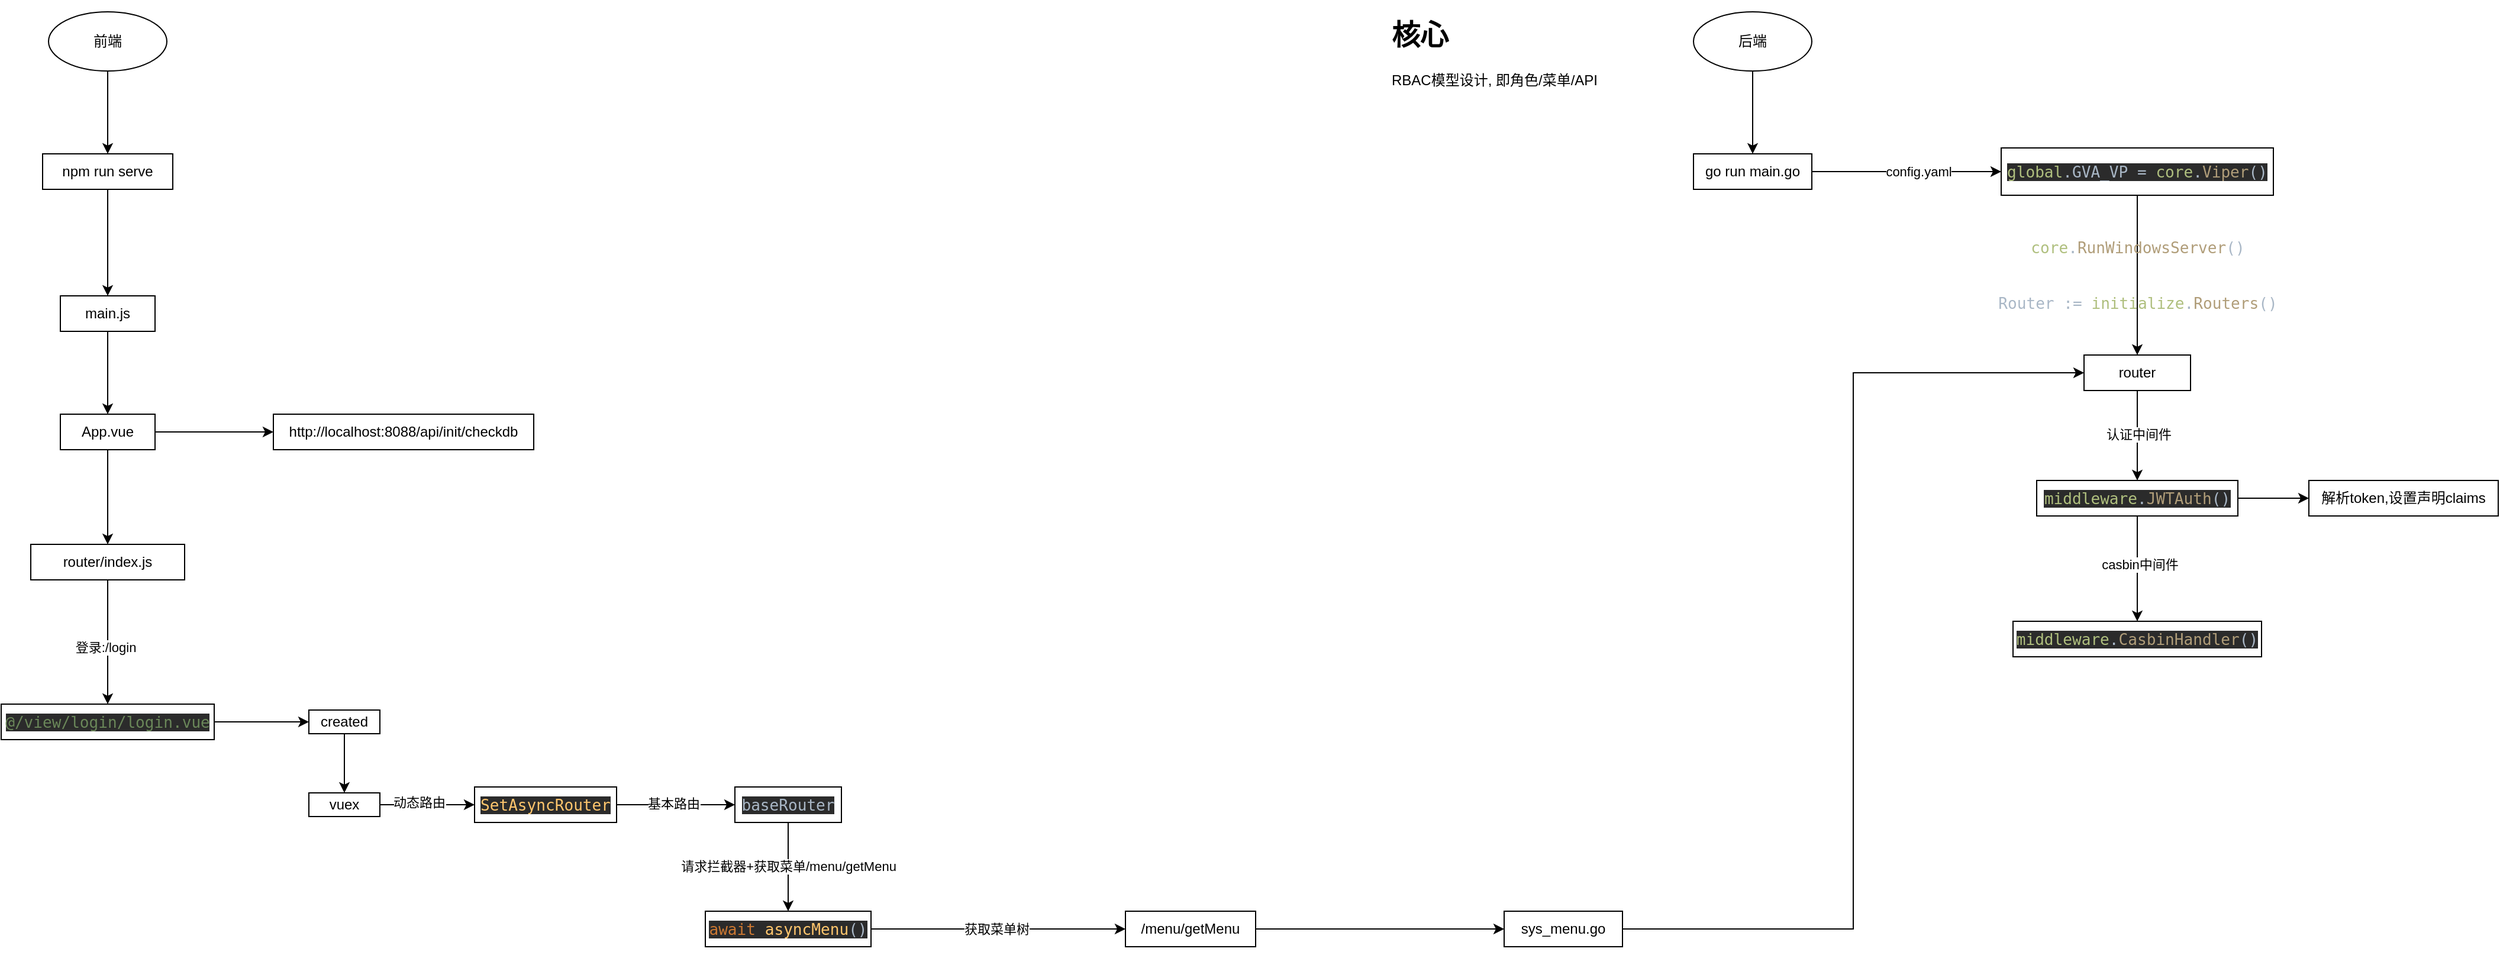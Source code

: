 <mxfile version="14.1.5" type="device"><diagram id="dh_9EPmsaTxK6DQpruPp" name="主流程"><mxGraphModel dx="3518" dy="925" grid="1" gridSize="10" guides="1" tooltips="1" connect="1" arrows="1" fold="1" page="1" pageScale="1" pageWidth="827" pageHeight="1169" math="0" shadow="0"><root><mxCell id="0"/><mxCell id="1" parent="0"/><mxCell id="x81zu9erOzafBawy34FH-3" value="http://localhost:8088/api/init/checkdb" style="whiteSpace=wrap;html=1;" parent="1" vertex="1"><mxGeometry x="-720" y="380" width="220" height="30" as="geometry"/></mxCell><mxCell id="x81zu9erOzafBawy34FH-6" style="edgeStyle=orthogonalEdgeStyle;rounded=0;orthogonalLoop=1;jettySize=auto;html=1;exitX=0.5;exitY=1;exitDx=0;exitDy=0;entryX=0.5;entryY=0;entryDx=0;entryDy=0;" parent="1" source="x81zu9erOzafBawy34FH-4" target="x81zu9erOzafBawy34FH-5" edge="1"><mxGeometry relative="1" as="geometry"/></mxCell><mxCell id="x81zu9erOzafBawy34FH-4" value="后端" style="ellipse;whiteSpace=wrap;html=1;" parent="1" vertex="1"><mxGeometry x="480" y="40" width="100" height="50" as="geometry"/></mxCell><mxCell id="x81zu9erOzafBawy34FH-10" style="edgeStyle=orthogonalEdgeStyle;rounded=0;orthogonalLoop=1;jettySize=auto;html=1;exitX=0.5;exitY=1;exitDx=0;exitDy=0;" parent="1" source="x81zu9erOzafBawy34FH-8" target="x81zu9erOzafBawy34FH-9" edge="1"><mxGeometry relative="1" as="geometry"/></mxCell><mxCell id="x81zu9erOzafBawy34FH-8" value="前端" style="ellipse;whiteSpace=wrap;html=1;" parent="1" vertex="1"><mxGeometry x="-910" y="40" width="100" height="50" as="geometry"/></mxCell><mxCell id="x81zu9erOzafBawy34FH-12" style="edgeStyle=orthogonalEdgeStyle;rounded=0;orthogonalLoop=1;jettySize=auto;html=1;exitX=1;exitY=0.5;exitDx=0;exitDy=0;entryX=0;entryY=0.5;entryDx=0;entryDy=0;" parent="1" source="x81zu9erOzafBawy34FH-5" target="x81zu9erOzafBawy34FH-13" edge="1"><mxGeometry relative="1" as="geometry"><mxPoint x="720" y="175" as="targetPoint"/></mxGeometry></mxCell><mxCell id="x81zu9erOzafBawy34FH-14" value="config.yaml" style="edgeLabel;html=1;align=center;verticalAlign=middle;resizable=0;points=[];" parent="x81zu9erOzafBawy34FH-12" vertex="1" connectable="0"><mxGeometry x="0.15" y="-1" relative="1" as="geometry"><mxPoint x="-2" y="-1" as="offset"/></mxGeometry></mxCell><mxCell id="x81zu9erOzafBawy34FH-5" value="go run main.go" style="whiteSpace=wrap;html=1;" parent="1" vertex="1"><mxGeometry x="480" y="160" width="100" height="30" as="geometry"/></mxCell><mxCell id="x81zu9erOzafBawy34FH-17" style="edgeStyle=orthogonalEdgeStyle;rounded=0;orthogonalLoop=1;jettySize=auto;html=1;exitX=0.5;exitY=1;exitDx=0;exitDy=0;entryX=0.5;entryY=0;entryDx=0;entryDy=0;" parent="1" source="x81zu9erOzafBawy34FH-9" target="x81zu9erOzafBawy34FH-21" edge="1"><mxGeometry relative="1" as="geometry"/></mxCell><mxCell id="x81zu9erOzafBawy34FH-9" value="npm run serve" style="whiteSpace=wrap;html=1;" parent="1" vertex="1"><mxGeometry x="-915" y="160" width="110" height="30" as="geometry"/></mxCell><mxCell id="x81zu9erOzafBawy34FH-45" style="edgeStyle=orthogonalEdgeStyle;rounded=0;orthogonalLoop=1;jettySize=auto;html=1;exitX=0.5;exitY=1;exitDx=0;exitDy=0;" parent="1" source="x81zu9erOzafBawy34FH-13" target="x81zu9erOzafBawy34FH-44" edge="1"><mxGeometry relative="1" as="geometry"/></mxCell><mxCell id="BCCoD_y04DoCXsEcuFHx-3" value="&lt;pre style=&quot;color: rgb(169, 183, 198); font-family: &amp;quot;jetbrains mono&amp;quot;, monospace; font-size: 9.8pt;&quot;&gt;&lt;span style=&quot;color: #afbf7e&quot;&gt;core&lt;/span&gt;.&lt;span style=&quot;color: #b09d79&quot;&gt;RunWindowsServer&lt;/span&gt;()&lt;/pre&gt;" style="edgeLabel;html=1;align=center;verticalAlign=middle;resizable=0;points=[];labelBackgroundColor=none;" vertex="1" connectable="0" parent="x81zu9erOzafBawy34FH-45"><mxGeometry x="-0.053" relative="1" as="geometry"><mxPoint y="-20" as="offset"/></mxGeometry></mxCell><mxCell id="BCCoD_y04DoCXsEcuFHx-4" value="&lt;pre style=&quot;color: rgb(169, 183, 198); font-family: &amp;quot;jetbrains mono&amp;quot;, monospace; font-size: 9.8pt;&quot;&gt;Router := &lt;span style=&quot;color: #afbf7e&quot;&gt;initialize&lt;/span&gt;.&lt;span style=&quot;color: #b09d79&quot;&gt;Routers&lt;/span&gt;()&lt;/pre&gt;" style="edgeLabel;html=1;align=center;verticalAlign=middle;resizable=0;points=[];labelBackgroundColor=none;" vertex="1" connectable="0" parent="x81zu9erOzafBawy34FH-45"><mxGeometry x="0.347" relative="1" as="geometry"><mxPoint as="offset"/></mxGeometry></mxCell><mxCell id="x81zu9erOzafBawy34FH-13" value="&lt;pre style=&quot;background-color: #2b2b2b ; color: #a9b7c6 ; font-family: &amp;#34;jetbrains mono&amp;#34; , monospace ; font-size: 9.8pt&quot;&gt;&lt;span style=&quot;color: #afbf7e&quot;&gt;global&lt;/span&gt;.GVA_VP = &lt;span style=&quot;color: #afbf7e&quot;&gt;core&lt;/span&gt;.&lt;span style=&quot;color: #b09d79&quot;&gt;Viper&lt;/span&gt;()&lt;/pre&gt;" style="whiteSpace=wrap;html=1;" parent="1" vertex="1"><mxGeometry x="740" y="155" width="230" height="40" as="geometry"/></mxCell><mxCell id="x81zu9erOzafBawy34FH-15" value="&lt;h1&gt;核心&lt;/h1&gt;&lt;p&gt;RBAC模型设计, 即角色/菜单/API&lt;/p&gt;" style="text;html=1;strokeColor=none;fillColor=none;spacing=5;spacingTop=-20;whiteSpace=wrap;overflow=hidden;rounded=0;" parent="1" vertex="1"><mxGeometry x="220" y="40" width="220" height="70" as="geometry"/></mxCell><mxCell id="x81zu9erOzafBawy34FH-19" style="edgeStyle=orthogonalEdgeStyle;rounded=0;orthogonalLoop=1;jettySize=auto;html=1;exitX=0.5;exitY=1;exitDx=0;exitDy=0;" parent="1" source="x81zu9erOzafBawy34FH-16" target="x81zu9erOzafBawy34FH-18" edge="1"><mxGeometry relative="1" as="geometry"/></mxCell><mxCell id="x81zu9erOzafBawy34FH-20" value="登录:/login" style="edgeLabel;html=1;align=center;verticalAlign=middle;resizable=0;points=[];" parent="x81zu9erOzafBawy34FH-19" vertex="1" connectable="0"><mxGeometry x="0.075" y="-2" relative="1" as="geometry"><mxPoint as="offset"/></mxGeometry></mxCell><mxCell id="x81zu9erOzafBawy34FH-16" value="router/index.js" style="whiteSpace=wrap;html=1;" parent="1" vertex="1"><mxGeometry x="-925" y="490" width="130" height="30" as="geometry"/></mxCell><mxCell id="x81zu9erOzafBawy34FH-28" style="edgeStyle=orthogonalEdgeStyle;rounded=0;orthogonalLoop=1;jettySize=auto;html=1;exitX=1;exitY=0.5;exitDx=0;exitDy=0;entryX=0;entryY=0.5;entryDx=0;entryDy=0;" parent="1" source="x81zu9erOzafBawy34FH-18" target="x81zu9erOzafBawy34FH-27" edge="1"><mxGeometry relative="1" as="geometry"/></mxCell><mxCell id="x81zu9erOzafBawy34FH-18" value="&lt;pre style=&quot;background-color: #2b2b2b ; color: #a9b7c6 ; font-family: &amp;#34;jetbrains mono&amp;#34; , monospace ; font-size: 9.8pt&quot;&gt;&lt;span style=&quot;color: #6a8759&quot;&gt;@/view/login/login.vue&lt;/span&gt;&lt;/pre&gt;" style="whiteSpace=wrap;html=1;" parent="1" vertex="1"><mxGeometry x="-950" y="625" width="180" height="30" as="geometry"/></mxCell><mxCell id="x81zu9erOzafBawy34FH-23" style="edgeStyle=orthogonalEdgeStyle;rounded=0;orthogonalLoop=1;jettySize=auto;html=1;exitX=0.5;exitY=1;exitDx=0;exitDy=0;entryX=0.5;entryY=0;entryDx=0;entryDy=0;" parent="1" source="x81zu9erOzafBawy34FH-21" target="x81zu9erOzafBawy34FH-22" edge="1"><mxGeometry relative="1" as="geometry"/></mxCell><mxCell id="x81zu9erOzafBawy34FH-21" value="main.js" style="whiteSpace=wrap;html=1;" parent="1" vertex="1"><mxGeometry x="-900" y="280" width="80" height="30" as="geometry"/></mxCell><mxCell id="x81zu9erOzafBawy34FH-24" style="edgeStyle=orthogonalEdgeStyle;rounded=0;orthogonalLoop=1;jettySize=auto;html=1;exitX=0.5;exitY=1;exitDx=0;exitDy=0;entryX=0.5;entryY=0;entryDx=0;entryDy=0;" parent="1" source="x81zu9erOzafBawy34FH-22" target="x81zu9erOzafBawy34FH-16" edge="1"><mxGeometry relative="1" as="geometry"/></mxCell><mxCell id="x81zu9erOzafBawy34FH-25" style="edgeStyle=orthogonalEdgeStyle;rounded=0;orthogonalLoop=1;jettySize=auto;html=1;exitX=1;exitY=0.5;exitDx=0;exitDy=0;" parent="1" source="x81zu9erOzafBawy34FH-22" target="x81zu9erOzafBawy34FH-3" edge="1"><mxGeometry relative="1" as="geometry"><mxPoint x="-750" y="395" as="targetPoint"/></mxGeometry></mxCell><mxCell id="x81zu9erOzafBawy34FH-22" value="App.vue" style="whiteSpace=wrap;html=1;" parent="1" vertex="1"><mxGeometry x="-900" y="380" width="80" height="30" as="geometry"/></mxCell><mxCell id="x81zu9erOzafBawy34FH-31" style="edgeStyle=orthogonalEdgeStyle;rounded=0;orthogonalLoop=1;jettySize=auto;html=1;exitX=0.5;exitY=1;exitDx=0;exitDy=0;entryX=0.5;entryY=0;entryDx=0;entryDy=0;" parent="1" source="x81zu9erOzafBawy34FH-27" target="x81zu9erOzafBawy34FH-30" edge="1"><mxGeometry relative="1" as="geometry"/></mxCell><mxCell id="x81zu9erOzafBawy34FH-27" value="created" style="whiteSpace=wrap;html=1;" parent="1" vertex="1"><mxGeometry x="-690" y="630" width="60" height="20" as="geometry"/></mxCell><mxCell id="x81zu9erOzafBawy34FH-34" style="edgeStyle=orthogonalEdgeStyle;rounded=0;orthogonalLoop=1;jettySize=auto;html=1;exitX=1;exitY=0.5;exitDx=0;exitDy=0;" parent="1" source="x81zu9erOzafBawy34FH-30" target="x81zu9erOzafBawy34FH-32" edge="1"><mxGeometry relative="1" as="geometry"/></mxCell><mxCell id="x81zu9erOzafBawy34FH-35" value="动态路由" style="edgeLabel;html=1;align=center;verticalAlign=middle;resizable=0;points=[];" parent="x81zu9erOzafBawy34FH-34" vertex="1" connectable="0"><mxGeometry x="-0.171" y="2" relative="1" as="geometry"><mxPoint as="offset"/></mxGeometry></mxCell><mxCell id="x81zu9erOzafBawy34FH-30" value="vuex" style="whiteSpace=wrap;html=1;" parent="1" vertex="1"><mxGeometry x="-690" y="700" width="60" height="20" as="geometry"/></mxCell><mxCell id="x81zu9erOzafBawy34FH-37" style="edgeStyle=orthogonalEdgeStyle;rounded=0;orthogonalLoop=1;jettySize=auto;html=1;exitX=1;exitY=0.5;exitDx=0;exitDy=0;" parent="1" source="x81zu9erOzafBawy34FH-32" target="x81zu9erOzafBawy34FH-36" edge="1"><mxGeometry relative="1" as="geometry"/></mxCell><mxCell id="x81zu9erOzafBawy34FH-38" value="基本路由" style="edgeLabel;html=1;align=center;verticalAlign=middle;resizable=0;points=[];" parent="x81zu9erOzafBawy34FH-37" vertex="1" connectable="0"><mxGeometry x="-0.04" y="1" relative="1" as="geometry"><mxPoint as="offset"/></mxGeometry></mxCell><mxCell id="x81zu9erOzafBawy34FH-32" value="&lt;pre style=&quot;background-color: #2b2b2b ; color: #a9b7c6 ; font-family: &amp;#34;jetbrains mono&amp;#34; , monospace ; font-size: 9.8pt&quot;&gt;&lt;span style=&quot;color: #ffc66d&quot;&gt;SetAsyncRouter&lt;/span&gt;&lt;/pre&gt;" style="whiteSpace=wrap;html=1;" parent="1" vertex="1"><mxGeometry x="-550" y="695" width="120" height="30" as="geometry"/></mxCell><mxCell id="x81zu9erOzafBawy34FH-40" style="edgeStyle=orthogonalEdgeStyle;rounded=0;orthogonalLoop=1;jettySize=auto;html=1;exitX=0.5;exitY=1;exitDx=0;exitDy=0;" parent="1" source="x81zu9erOzafBawy34FH-36" target="x81zu9erOzafBawy34FH-39" edge="1"><mxGeometry relative="1" as="geometry"/></mxCell><mxCell id="x81zu9erOzafBawy34FH-41" value="请求拦截器+获取菜单/menu/getMenu" style="edgeLabel;html=1;align=center;verticalAlign=middle;resizable=0;points=[];" parent="x81zu9erOzafBawy34FH-40" vertex="1" connectable="0"><mxGeometry x="-0.013" relative="1" as="geometry"><mxPoint as="offset"/></mxGeometry></mxCell><mxCell id="x81zu9erOzafBawy34FH-36" value="&lt;pre style=&quot;background-color: #2b2b2b ; color: #a9b7c6 ; font-family: &amp;#34;jetbrains mono&amp;#34; , monospace ; font-size: 9.8pt&quot;&gt;baseRouter&lt;/pre&gt;" style="whiteSpace=wrap;html=1;" parent="1" vertex="1"><mxGeometry x="-330" y="695" width="90" height="30" as="geometry"/></mxCell><mxCell id="x81zu9erOzafBawy34FH-43" style="edgeStyle=orthogonalEdgeStyle;rounded=0;orthogonalLoop=1;jettySize=auto;html=1;exitX=1;exitY=0.5;exitDx=0;exitDy=0;" parent="1" source="x81zu9erOzafBawy34FH-39" target="x81zu9erOzafBawy34FH-42" edge="1"><mxGeometry relative="1" as="geometry"/></mxCell><mxCell id="x81zu9erOzafBawy34FH-49" value="获取菜单树" style="edgeLabel;html=1;align=center;verticalAlign=middle;resizable=0;points=[];" parent="x81zu9erOzafBawy34FH-43" vertex="1" connectable="0"><mxGeometry x="-0.014" relative="1" as="geometry"><mxPoint as="offset"/></mxGeometry></mxCell><mxCell id="x81zu9erOzafBawy34FH-39" value="&lt;pre style=&quot;background-color: #2b2b2b ; color: #a9b7c6 ; font-family: &amp;#34;jetbrains mono&amp;#34; , monospace ; font-size: 9.8pt&quot;&gt;&lt;span style=&quot;color: #cc7832&quot;&gt;await &lt;/span&gt;&lt;span style=&quot;color: #ffc66d&quot;&gt;asyncMenu&lt;/span&gt;()&lt;/pre&gt;" style="whiteSpace=wrap;html=1;" parent="1" vertex="1"><mxGeometry x="-355" y="800" width="140" height="30" as="geometry"/></mxCell><mxCell id="x81zu9erOzafBawy34FH-47" style="edgeStyle=orthogonalEdgeStyle;rounded=0;orthogonalLoop=1;jettySize=auto;html=1;exitX=1;exitY=0.5;exitDx=0;exitDy=0;" parent="1" source="x81zu9erOzafBawy34FH-42" target="x81zu9erOzafBawy34FH-46" edge="1"><mxGeometry relative="1" as="geometry"/></mxCell><mxCell id="x81zu9erOzafBawy34FH-42" value="/menu/getMenu" style="whiteSpace=wrap;html=1;" parent="1" vertex="1"><mxGeometry y="800" width="110" height="30" as="geometry"/></mxCell><mxCell id="3GrAOreLmGdKgMr6TQoe-2" style="edgeStyle=orthogonalEdgeStyle;rounded=0;orthogonalLoop=1;jettySize=auto;html=1;exitX=0.5;exitY=1;exitDx=0;exitDy=0;entryX=0.5;entryY=0;entryDx=0;entryDy=0;" parent="1" source="x81zu9erOzafBawy34FH-44" target="3GrAOreLmGdKgMr6TQoe-1" edge="1"><mxGeometry relative="1" as="geometry"/></mxCell><mxCell id="3GrAOreLmGdKgMr6TQoe-3" value="认证中间件" style="edgeLabel;html=1;align=center;verticalAlign=middle;resizable=0;points=[];" parent="3GrAOreLmGdKgMr6TQoe-2" vertex="1" connectable="0"><mxGeometry x="-0.04" y="1" relative="1" as="geometry"><mxPoint as="offset"/></mxGeometry></mxCell><mxCell id="x81zu9erOzafBawy34FH-44" value="router" style="whiteSpace=wrap;html=1;" parent="1" vertex="1"><mxGeometry x="810" y="330" width="90" height="30" as="geometry"/></mxCell><mxCell id="x81zu9erOzafBawy34FH-48" style="edgeStyle=orthogonalEdgeStyle;rounded=0;orthogonalLoop=1;jettySize=auto;html=1;exitX=1;exitY=0.5;exitDx=0;exitDy=0;entryX=0;entryY=0.5;entryDx=0;entryDy=0;" parent="1" source="x81zu9erOzafBawy34FH-46" target="x81zu9erOzafBawy34FH-44" edge="1"><mxGeometry relative="1" as="geometry"/></mxCell><mxCell id="x81zu9erOzafBawy34FH-46" value="sys_menu.go" style="whiteSpace=wrap;html=1;" parent="1" vertex="1"><mxGeometry x="320" y="800" width="100" height="30" as="geometry"/></mxCell><mxCell id="3GrAOreLmGdKgMr6TQoe-5" style="edgeStyle=orthogonalEdgeStyle;rounded=0;orthogonalLoop=1;jettySize=auto;html=1;exitX=0.5;exitY=1;exitDx=0;exitDy=0;" parent="1" source="3GrAOreLmGdKgMr6TQoe-1" target="3GrAOreLmGdKgMr6TQoe-4" edge="1"><mxGeometry relative="1" as="geometry"/></mxCell><mxCell id="3GrAOreLmGdKgMr6TQoe-6" value="casbin中间件" style="edgeLabel;html=1;align=center;verticalAlign=middle;resizable=0;points=[];" parent="3GrAOreLmGdKgMr6TQoe-5" vertex="1" connectable="0"><mxGeometry x="-0.08" y="2" relative="1" as="geometry"><mxPoint as="offset"/></mxGeometry></mxCell><mxCell id="BCCoD_y04DoCXsEcuFHx-2" style="edgeStyle=orthogonalEdgeStyle;rounded=0;orthogonalLoop=1;jettySize=auto;html=1;exitX=1;exitY=0.5;exitDx=0;exitDy=0;" edge="1" parent="1" source="3GrAOreLmGdKgMr6TQoe-1" target="BCCoD_y04DoCXsEcuFHx-1"><mxGeometry relative="1" as="geometry"/></mxCell><mxCell id="3GrAOreLmGdKgMr6TQoe-1" value="&lt;pre style=&quot;background-color: #2b2b2b ; color: #a9b7c6 ; font-family: &amp;#34;jetbrains mono&amp;#34; , monospace ; font-size: 9.8pt&quot;&gt;&lt;span style=&quot;color: #afbf7e&quot;&gt;middleware&lt;/span&gt;.&lt;span style=&quot;color: #b09d79&quot;&gt;JWTAuth&lt;/span&gt;()&lt;/pre&gt;" style="whiteSpace=wrap;html=1;" parent="1" vertex="1"><mxGeometry x="770" y="436" width="170" height="30" as="geometry"/></mxCell><mxCell id="3GrAOreLmGdKgMr6TQoe-4" value="&lt;pre style=&quot;background-color: #2b2b2b ; color: #a9b7c6 ; font-family: &amp;#34;jetbrains mono&amp;#34; , monospace ; font-size: 9.8pt&quot;&gt;&lt;span style=&quot;color: #afbf7e&quot;&gt;middleware&lt;/span&gt;.&lt;span style=&quot;color: #b09d79&quot;&gt;CasbinHandler&lt;/span&gt;()&lt;/pre&gt;" style="whiteSpace=wrap;html=1;" parent="1" vertex="1"><mxGeometry x="750" y="555" width="210" height="30" as="geometry"/></mxCell><mxCell id="BCCoD_y04DoCXsEcuFHx-1" value="解析token,设置声明claims" style="whiteSpace=wrap;html=1;" vertex="1" parent="1"><mxGeometry x="1000" y="436" width="160" height="30" as="geometry"/></mxCell></root></mxGraphModel></diagram></mxfile>